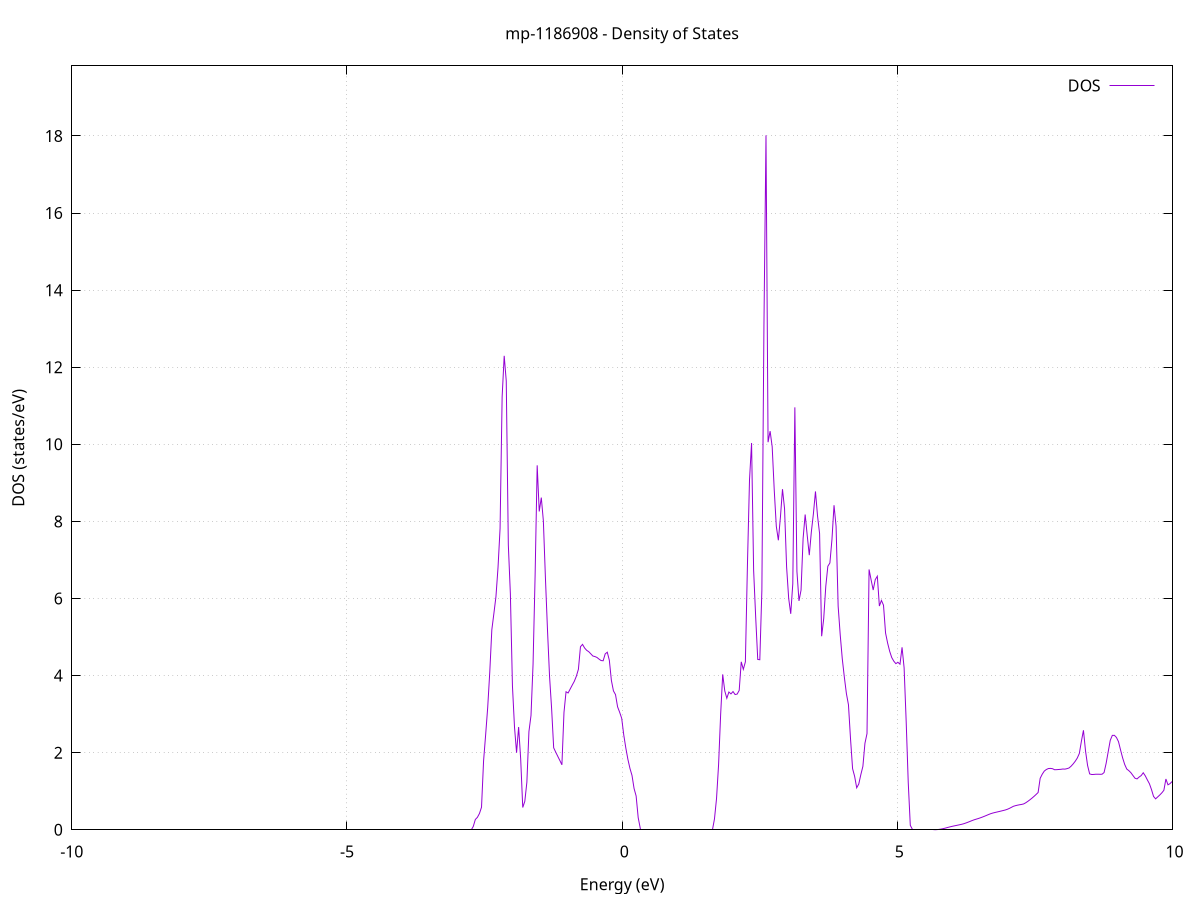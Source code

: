 set title 'mp-1186908 - Density of States'
set xlabel 'Energy (eV)'
set ylabel 'DOS (states/eV)'
set grid
set xrange [-10:10]
set yrange [0:19.818]
set xzeroaxis lt -1
set terminal png size 800,600
set output 'mp-1186908_dos_gnuplot.png'
plot '-' using 1:2 with lines title 'DOS'
-44.993200 0.000000
-44.955700 0.000000
-44.918300 0.000000
-44.880800 0.000000
-44.843400 0.000000
-44.805900 0.000000
-44.768400 0.000000
-44.731000 0.000000
-44.693500 0.000000
-44.656100 0.000000
-44.618600 0.000000
-44.581200 0.000000
-44.543700 0.000000
-44.506300 0.000000
-44.468800 0.000000
-44.431300 0.000000
-44.393900 0.000000
-44.356400 0.000000
-44.319000 0.000000
-44.281500 0.000000
-44.244100 0.000000
-44.206600 0.000000
-44.169100 0.000000
-44.131700 0.000000
-44.094200 0.000000
-44.056800 0.000000
-44.019300 0.000000
-43.981900 0.000000
-43.944400 0.000000
-43.907000 0.000000
-43.869500 0.000000
-43.832000 0.000000
-43.794600 0.000000
-43.757100 0.000000
-43.719700 0.000000
-43.682200 0.000000
-43.644800 0.000000
-43.607300 0.000000
-43.569800 0.000000
-43.532400 0.000000
-43.494900 0.000000
-43.457500 0.000000
-43.420000 0.000000
-43.382600 0.000000
-43.345100 0.000000
-43.307700 0.000000
-43.270200 0.000000
-43.232700 0.000000
-43.195300 0.000000
-43.157800 0.000000
-43.120400 0.000000
-43.082900 0.000000
-43.045500 0.000000
-43.008000 0.000000
-42.970500 0.000000
-42.933100 0.000000
-42.895600 0.000000
-42.858200 0.000000
-42.820700 0.000000
-42.783300 0.000000
-42.745800 0.000000
-42.708400 0.000000
-42.670900 0.000000
-42.633400 0.000000
-42.596000 0.000000
-42.558500 0.000000
-42.521100 0.000000
-42.483600 0.000000
-42.446200 0.000000
-42.408700 0.000000
-42.371200 0.000000
-42.333800 0.000000
-42.296300 0.000000
-42.258900 0.000000
-42.221400 0.000000
-42.184000 0.000000
-42.146500 0.000000
-42.109100 0.000000
-42.071600 0.000000
-42.034100 0.000000
-41.996700 0.000000
-41.959200 0.000000
-41.921800 0.000000
-41.884300 0.000000
-41.846900 0.000000
-41.809400 0.000000
-41.771900 0.000000
-41.734500 0.000000
-41.697000 0.000000
-41.659600 0.000000
-41.622100 0.000000
-41.584700 295.175300
-41.547200 0.000000
-41.509700 0.000000
-41.472300 0.000000
-41.434800 0.000000
-41.397400 0.000000
-41.359900 0.000000
-41.322500 0.000000
-41.285000 0.000000
-41.247600 0.000000
-41.210100 0.000000
-41.172600 0.000000
-41.135200 0.000000
-41.097700 0.000000
-41.060300 0.000000
-41.022800 0.000000
-40.985400 0.000000
-40.947900 0.000000
-40.910400 0.000000
-40.873000 0.000000
-40.835500 0.000000
-40.798100 0.000000
-40.760600 0.000000
-40.723200 0.000000
-40.685700 0.000000
-40.648300 0.000000
-40.610800 0.000000
-40.573300 0.000000
-40.535900 0.000000
-40.498400 0.000000
-40.461000 0.000000
-40.423500 0.000000
-40.386100 0.000000
-40.348600 0.000000
-40.311100 0.000000
-40.273700 0.000000
-40.236200 0.000000
-40.198800 0.000000
-40.161300 0.000000
-40.123900 0.000000
-40.086400 0.000000
-40.049000 0.000000
-40.011500 0.000000
-39.974000 0.000000
-39.936600 0.000000
-39.899100 0.000000
-39.861700 0.000000
-39.824200 0.000000
-39.786800 0.000000
-39.749300 0.000000
-39.711800 0.000000
-39.674400 0.000000
-39.636900 0.000000
-39.599500 0.000000
-39.562000 0.000000
-39.524600 0.000000
-39.487100 0.000000
-39.449700 0.000000
-39.412200 0.000000
-39.374700 0.000000
-39.337300 0.000000
-39.299800 0.000000
-39.262400 0.000000
-39.224900 0.000000
-39.187500 0.000000
-39.150000 0.000000
-39.112500 0.000000
-39.075100 0.000000
-39.037600 0.000000
-39.000200 0.000000
-38.962700 0.000000
-38.925300 0.000000
-38.887800 0.000000
-38.850300 0.000000
-38.812900 0.000000
-38.775400 0.000000
-38.738000 0.000000
-38.700500 0.000000
-38.663100 0.000000
-38.625600 0.000000
-38.588200 0.000000
-38.550700 0.000000
-38.513200 0.000000
-38.475800 0.000000
-38.438300 0.000000
-38.400900 0.000000
-38.363400 0.000000
-38.326000 0.000000
-38.288500 0.000000
-38.251000 0.000000
-38.213600 0.000000
-38.176100 0.000000
-38.138700 0.000000
-38.101200 0.000000
-38.063800 0.000000
-38.026300 0.000000
-37.988900 0.000000
-37.951400 0.000000
-37.913900 0.000000
-37.876500 0.000000
-37.839000 0.000000
-37.801600 0.000000
-37.764100 0.000000
-37.726700 0.000000
-37.689200 0.000000
-37.651700 0.000000
-37.614300 0.000000
-37.576800 0.000000
-37.539400 0.000000
-37.501900 0.000000
-37.464500 0.000000
-37.427000 0.000000
-37.389600 0.000000
-37.352100 0.000000
-37.314600 0.000000
-37.277200 0.000000
-37.239700 0.000000
-37.202300 0.000000
-37.164800 0.000000
-37.127400 0.000000
-37.089900 0.000000
-37.052400 0.000000
-37.015000 0.000000
-36.977500 0.000000
-36.940100 0.000000
-36.902600 0.000000
-36.865200 0.000000
-36.827700 0.000000
-36.790300 0.000000
-36.752800 0.000000
-36.715300 0.000000
-36.677900 0.000000
-36.640400 0.000000
-36.603000 0.000000
-36.565500 0.000000
-36.528100 0.000000
-36.490600 0.000000
-36.453100 0.000000
-36.415700 0.000000
-36.378200 0.000000
-36.340800 0.000000
-36.303300 0.000000
-36.265900 0.000000
-36.228400 0.000000
-36.190900 0.000000
-36.153500 0.000000
-36.116000 0.000000
-36.078600 0.000000
-36.041100 0.000000
-36.003700 0.000000
-35.966200 0.000000
-35.928800 0.000000
-35.891300 0.000000
-35.853800 0.000000
-35.816400 0.000000
-35.778900 0.000000
-35.741500 0.000000
-35.704000 0.000000
-35.666600 0.000000
-35.629100 0.000000
-35.591600 0.000000
-35.554200 0.000000
-35.516700 0.000000
-35.479300 0.000000
-35.441800 0.000000
-35.404400 0.000000
-35.366900 0.000000
-35.329500 0.000000
-35.292000 0.000000
-35.254500 0.000000
-35.217100 0.000000
-35.179600 0.000000
-35.142200 0.000000
-35.104700 0.000000
-35.067300 0.000000
-35.029800 0.000000
-34.992300 0.000000
-34.954900 0.000000
-34.917400 0.000000
-34.880000 0.000000
-34.842500 0.000000
-34.805100 0.000000
-34.767600 0.000000
-34.730200 0.000000
-34.692700 0.000000
-34.655200 0.000000
-34.617800 0.000000
-34.580300 0.000000
-34.542900 0.000000
-34.505400 0.000000
-34.468000 0.000000
-34.430500 0.000000
-34.393000 0.000000
-34.355600 0.000000
-34.318100 0.000000
-34.280700 0.000000
-34.243200 0.000000
-34.205800 0.000000
-34.168300 0.000000
-34.130900 0.000000
-34.093400 0.000000
-34.055900 0.000000
-34.018500 0.000000
-33.981000 0.000000
-33.943600 0.000000
-33.906100 0.000000
-33.868700 0.000000
-33.831200 0.000000
-33.793700 0.000000
-33.756300 0.000000
-33.718800 0.000000
-33.681400 0.000000
-33.643900 0.000000
-33.606500 0.000000
-33.569000 0.000000
-33.531600 0.000000
-33.494100 0.000000
-33.456600 0.000000
-33.419200 0.000000
-33.381700 0.000000
-33.344300 0.000000
-33.306800 0.000000
-33.269400 0.000000
-33.231900 0.000000
-33.194400 0.000000
-33.157000 0.000000
-33.119500 0.000000
-33.082100 0.000000
-33.044600 0.000000
-33.007200 0.000000
-32.969700 0.000000
-32.932200 0.000000
-32.894800 0.000000
-32.857300 0.000000
-32.819900 0.000000
-32.782400 0.000000
-32.745000 0.000000
-32.707500 0.000000
-32.670100 0.000000
-32.632600 0.000000
-32.595100 0.000000
-32.557700 0.000000
-32.520200 0.000000
-32.482800 0.000000
-32.445300 0.000000
-32.407900 0.000000
-32.370400 0.000000
-32.332900 0.000000
-32.295500 0.000000
-32.258000 0.000000
-32.220600 0.000000
-32.183100 0.000000
-32.145700 0.000000
-32.108200 0.000000
-32.070800 0.000000
-32.033300 0.000000
-31.995800 0.000000
-31.958400 0.000000
-31.920900 0.000000
-31.883500 0.000000
-31.846000 0.000000
-31.808600 0.000000
-31.771100 0.000000
-31.733600 0.000000
-31.696200 0.000000
-31.658700 0.000000
-31.621300 0.000000
-31.583800 0.000000
-31.546400 0.000000
-31.508900 0.000000
-31.471500 0.000000
-31.434000 0.000000
-31.396500 0.000000
-31.359100 0.000000
-31.321600 0.000000
-31.284200 0.000000
-31.246700 0.000000
-31.209300 0.000000
-31.171800 0.000000
-31.134300 0.000000
-31.096900 0.000000
-31.059400 0.000000
-31.022000 0.000000
-30.984500 0.000000
-30.947100 0.000000
-30.909600 0.000000
-30.872200 0.000000
-30.834700 0.000000
-30.797200 0.000000
-30.759800 0.000000
-30.722300 0.000000
-30.684900 0.000000
-30.647400 0.000000
-30.610000 0.000000
-30.572500 0.000000
-30.535000 0.000000
-30.497600 0.000000
-30.460100 0.000000
-30.422700 0.000000
-30.385200 0.000000
-30.347800 0.000000
-30.310300 0.000000
-30.272800 0.000000
-30.235400 0.000000
-30.197900 0.000000
-30.160500 0.000000
-30.123000 0.000000
-30.085600 0.000000
-30.048100 0.000000
-30.010700 0.000000
-29.973200 0.000000
-29.935700 0.000000
-29.898300 0.000000
-29.860800 0.000000
-29.823400 0.000000
-29.785900 0.000000
-29.748500 0.000000
-29.711000 0.000000
-29.673500 0.000000
-29.636100 0.000000
-29.598600 0.000000
-29.561200 0.000000
-29.523700 0.000000
-29.486300 0.000000
-29.448800 0.000000
-29.411400 0.000000
-29.373900 0.000000
-29.336400 0.000000
-29.299000 0.000000
-29.261500 0.000000
-29.224100 0.000000
-29.186600 0.000000
-29.149200 0.000000
-29.111700 0.000000
-29.074200 0.000000
-29.036800 0.000000
-28.999300 0.000000
-28.961900 0.000000
-28.924400 0.000000
-28.887000 0.000000
-28.849500 0.000000
-28.812100 0.000000
-28.774600 0.000000
-28.737100 0.000000
-28.699700 0.000000
-28.662200 0.000000
-28.624800 0.000000
-28.587300 0.000000
-28.549900 0.000000
-28.512400 0.000000
-28.474900 0.000000
-28.437500 0.000000
-28.400000 0.000000
-28.362600 0.000000
-28.325100 0.000000
-28.287700 0.000000
-28.250200 0.000000
-28.212800 0.000000
-28.175300 0.000000
-28.137800 0.000000
-28.100400 0.000000
-28.062900 0.000000
-28.025500 0.000000
-27.988000 0.000000
-27.950600 0.000000
-27.913100 0.000000
-27.875600 0.000000
-27.838200 0.000000
-27.800700 0.000000
-27.763300 0.000000
-27.725800 0.000000
-27.688400 0.000000
-27.650900 0.000000
-27.613500 0.000000
-27.576000 0.000000
-27.538500 0.000000
-27.501100 0.000000
-27.463600 0.000000
-27.426200 0.000000
-27.388700 0.000000
-27.351300 0.000000
-27.313800 0.000000
-27.276300 0.000000
-27.238900 0.000000
-27.201400 0.000000
-27.164000 0.000000
-27.126500 0.000000
-27.089100 0.000000
-27.051600 0.000000
-27.014100 0.000000
-26.976700 0.000000
-26.939200 0.000000
-26.901800 0.000000
-26.864300 0.000000
-26.826900 0.000000
-26.789400 0.000000
-26.752000 0.000000
-26.714500 0.000000
-26.677000 0.000000
-26.639600 0.000000
-26.602100 0.000000
-26.564700 0.000000
-26.527200 0.000000
-26.489800 0.000000
-26.452300 0.000000
-26.414800 0.000000
-26.377400 0.000000
-26.339900 0.000000
-26.302500 0.000000
-26.265000 0.000000
-26.227600 0.000000
-26.190100 0.000000
-26.152700 0.000000
-26.115200 0.000000
-26.077700 0.000000
-26.040300 0.000000
-26.002800 0.000000
-25.965400 0.000000
-25.927900 0.000000
-25.890500 0.000000
-25.853000 0.000000
-25.815500 0.000000
-25.778100 0.000000
-25.740600 0.000000
-25.703200 0.000000
-25.665700 0.000000
-25.628300 0.000000
-25.590800 0.000000
-25.553400 0.000000
-25.515900 0.000000
-25.478400 0.000000
-25.441000 0.000000
-25.403500 0.000000
-25.366100 0.000000
-25.328600 0.000000
-25.291200 0.000000
-25.253700 0.000000
-25.216200 0.000000
-25.178800 0.000000
-25.141300 0.000000
-25.103900 0.000000
-25.066400 0.000000
-25.029000 0.000000
-24.991500 0.000000
-24.954100 0.000000
-24.916600 0.000000
-24.879100 0.000000
-24.841700 0.000000
-24.804200 0.000000
-24.766800 0.000000
-24.729300 0.000000
-24.691900 0.000000
-24.654400 0.000000
-24.616900 0.000000
-24.579500 0.000000
-24.542000 0.000000
-24.504600 0.000000
-24.467100 0.000000
-24.429700 0.000000
-24.392200 0.000000
-24.354700 0.000000
-24.317300 0.000000
-24.279800 0.000000
-24.242400 0.000000
-24.204900 0.000000
-24.167500 0.000000
-24.130000 0.000000
-24.092600 0.000000
-24.055100 0.000000
-24.017600 0.000000
-23.980200 0.000000
-23.942700 0.000000
-23.905300 0.000000
-23.867800 0.000000
-23.830400 0.000000
-23.792900 0.000000
-23.755400 0.000000
-23.718000 0.000000
-23.680500 0.000000
-23.643100 0.000000
-23.605600 0.000000
-23.568200 0.000000
-23.530700 0.000000
-23.493300 0.000000
-23.455800 0.000000
-23.418300 0.000000
-23.380900 0.000000
-23.343400 0.000000
-23.306000 0.000000
-23.268500 0.000000
-23.231100 0.000000
-23.193600 0.000000
-23.156100 0.000000
-23.118700 0.000000
-23.081200 0.000000
-23.043800 0.000000
-23.006300 0.000000
-22.968900 0.000000
-22.931400 0.000000
-22.894000 0.000000
-22.856500 0.000000
-22.819000 0.000000
-22.781600 0.000000
-22.744100 0.000000
-22.706700 0.000000
-22.669200 0.000000
-22.631800 0.000000
-22.594300 0.000000
-22.556800 0.000000
-22.519400 0.000000
-22.481900 0.000000
-22.444500 0.000000
-22.407000 0.000000
-22.369600 0.000000
-22.332100 0.000000
-22.294700 0.000000
-22.257200 0.000000
-22.219700 0.000000
-22.182300 0.000000
-22.144800 0.000000
-22.107400 0.000000
-22.069900 0.000000
-22.032500 0.000000
-21.995000 0.000000
-21.957500 0.000000
-21.920100 0.000000
-21.882600 0.000000
-21.845200 0.000000
-21.807700 0.000000
-21.770300 0.000000
-21.732800 0.000000
-21.695300 0.000000
-21.657900 0.000000
-21.620400 0.000000
-21.583000 0.000000
-21.545500 0.000000
-21.508100 0.000000
-21.470600 0.000000
-21.433200 0.000000
-21.395700 0.000000
-21.358200 0.000000
-21.320800 0.000000
-21.283300 0.000000
-21.245900 0.000000
-21.208400 0.000000
-21.171000 0.000000
-21.133500 0.000000
-21.096000 0.000000
-21.058600 0.000000
-21.021100 0.000000
-20.983700 0.000000
-20.946200 0.000000
-20.908800 0.000000
-20.871300 0.000000
-20.833900 0.000000
-20.796400 0.000000
-20.758900 0.000000
-20.721500 0.000000
-20.684000 0.000000
-20.646600 0.000000
-20.609100 0.000000
-20.571700 0.000000
-20.534200 0.000000
-20.496700 0.000000
-20.459300 0.000000
-20.421800 0.000000
-20.384400 0.000000
-20.346900 0.000000
-20.309500 0.000000
-20.272000 0.000000
-20.234600 0.000000
-20.197100 0.000000
-20.159600 0.000000
-20.122200 0.000000
-20.084700 0.000000
-20.047300 0.000000
-20.009800 0.000000
-19.972400 0.000000
-19.934900 0.000000
-19.897400 0.000000
-19.860000 0.000000
-19.822500 0.000000
-19.785100 0.000000
-19.747600 0.000000
-19.710200 0.000000
-19.672700 0.000000
-19.635300 0.000000
-19.597800 0.000000
-19.560300 0.000000
-19.522900 0.000000
-19.485400 0.000000
-19.448000 0.000000
-19.410500 0.000000
-19.373100 0.000000
-19.335600 0.000000
-19.298100 0.000000
-19.260700 0.000000
-19.223200 0.000000
-19.185800 0.000000
-19.148300 0.000000
-19.110900 0.000000
-19.073400 0.000000
-19.036000 0.000000
-18.998500 0.000000
-18.961000 0.000000
-18.923600 0.000000
-18.886100 0.000000
-18.848700 0.000000
-18.811200 0.000000
-18.773800 0.000000
-18.736300 0.000000
-18.698800 0.000000
-18.661400 0.000000
-18.623900 0.000000
-18.586500 0.000000
-18.549000 0.000000
-18.511600 0.000000
-18.474100 0.000000
-18.436600 0.000000
-18.399200 0.000000
-18.361700 0.000000
-18.324300 0.000000
-18.286800 0.000000
-18.249400 0.000000
-18.211900 0.000000
-18.174500 0.000000
-18.137000 0.000000
-18.099500 0.000000
-18.062100 0.000000
-18.024600 0.000000
-17.987200 0.000000
-17.949700 0.000000
-17.912300 0.000000
-17.874800 0.000000
-17.837300 0.000000
-17.799900 0.000000
-17.762400 0.000000
-17.725000 0.000000
-17.687500 0.000000
-17.650100 0.000000
-17.612600 0.000000
-17.575200 0.000000
-17.537700 0.000000
-17.500200 0.000000
-17.462800 0.000000
-17.425300 0.000000
-17.387900 0.000000
-17.350400 0.000000
-17.313000 0.000000
-17.275500 0.000000
-17.238000 0.000000
-17.200600 0.000000
-17.163100 0.000000
-17.125700 0.000000
-17.088200 0.000000
-17.050800 0.000000
-17.013300 0.000000
-16.975900 0.000000
-16.938400 0.000000
-16.900900 0.000000
-16.863500 0.000000
-16.826000 0.000000
-16.788600 0.000000
-16.751100 0.000000
-16.713700 0.000000
-16.676200 0.000000
-16.638700 0.000000
-16.601300 0.000000
-16.563800 0.000000
-16.526400 0.000000
-16.488900 0.000000
-16.451500 0.000000
-16.414000 0.000000
-16.376600 0.000000
-16.339100 0.000000
-16.301600 0.000000
-16.264200 0.000000
-16.226700 0.000000
-16.189300 0.000000
-16.151800 0.000000
-16.114400 0.000000
-16.076900 0.000000
-16.039400 0.000000
-16.002000 0.000000
-15.964500 0.000000
-15.927100 0.000000
-15.889600 0.000000
-15.852200 0.000000
-15.814700 0.000000
-15.777200 0.000000
-15.739800 0.000000
-15.702300 0.000000
-15.664900 0.000000
-15.627400 0.000000
-15.590000 0.000000
-15.552500 0.000000
-15.515100 0.000000
-15.477600 0.000000
-15.440100 0.000000
-15.402700 0.000000
-15.365200 0.000000
-15.327800 0.000000
-15.290300 0.000000
-15.252900 0.000000
-15.215400 0.000000
-15.177900 0.000000
-15.140500 0.000000
-15.103000 0.000000
-15.065600 0.000000
-15.028100 0.000000
-14.990700 0.000000
-14.953200 0.000000
-14.915800 0.000000
-14.878300 0.000000
-14.840800 0.000000
-14.803400 0.000000
-14.765900 0.000000
-14.728500 0.000000
-14.691000 0.000000
-14.653600 0.000000
-14.616100 0.000000
-14.578600 0.000000
-14.541200 0.000000
-14.503700 0.000000
-14.466300 0.000000
-14.428800 0.000000
-14.391400 0.000000
-14.353900 0.000000
-14.316500 0.000000
-14.279000 0.000000
-14.241500 0.000000
-14.204100 0.000000
-14.166600 0.000000
-14.129200 0.000000
-14.091700 0.000000
-14.054300 0.000000
-14.016800 0.000000
-13.979300 0.000000
-13.941900 0.000000
-13.904400 0.000000
-13.867000 0.000000
-13.829500 0.000000
-13.792100 0.000000
-13.754600 0.000000
-13.717200 0.000000
-13.679700 0.000000
-13.642200 0.000000
-13.604800 0.000000
-13.567300 0.000000
-13.529900 0.000000
-13.492400 0.000000
-13.455000 0.000000
-13.417500 0.000000
-13.380000 0.000000
-13.342600 0.000000
-13.305100 0.000000
-13.267700 0.000000
-13.230200 0.000000
-13.192800 0.000000
-13.155300 0.000000
-13.117900 0.000000
-13.080400 0.000000
-13.042900 0.000000
-13.005500 0.003200
-12.968000 0.561600
-12.930600 0.843300
-12.893100 1.108900
-12.855700 1.367700
-12.818200 1.672400
-12.780700 1.964100
-12.743300 2.355400
-12.705800 2.856500
-12.668400 3.433800
-12.630900 3.682200
-12.593500 3.889300
-12.556000 4.154000
-12.518500 4.506700
-12.481100 4.931300
-12.443600 5.440300
-12.406200 6.221800
-12.368700 7.460600
-12.331300 9.513300
-12.293800 11.879100
-12.256400 12.843300
-12.218900 13.002200
-12.181400 0.000000
-12.144000 0.000000
-12.106500 0.000000
-12.069100 0.000000
-12.031600 0.000000
-11.994200 0.000000
-11.956700 0.000000
-11.919200 0.000000
-11.881800 0.000000
-11.844300 0.000000
-11.806900 0.000000
-11.769400 0.000000
-11.732000 0.000000
-11.694500 0.000000
-11.657100 0.000000
-11.619600 0.000000
-11.582100 0.000000
-11.544700 0.000000
-11.507200 0.000000
-11.469800 0.000000
-11.432300 0.000000
-11.394900 0.000000
-11.357400 0.000000
-11.319900 0.000000
-11.282500 0.000000
-11.245000 0.000000
-11.207600 0.000000
-11.170100 0.000000
-11.132700 0.000000
-11.095200 0.000000
-11.057800 0.000000
-11.020300 0.000000
-10.982800 0.000000
-10.945400 0.000000
-10.907900 0.000000
-10.870500 0.000000
-10.833000 0.000000
-10.795600 0.000000
-10.758100 0.000000
-10.720600 0.000000
-10.683200 0.000000
-10.645700 0.000000
-10.608300 0.000000
-10.570800 0.000000
-10.533400 0.000000
-10.495900 0.000000
-10.458500 0.000000
-10.421000 0.000000
-10.383500 0.000000
-10.346100 0.000000
-10.308600 0.000000
-10.271200 0.000000
-10.233700 0.000000
-10.196300 0.000000
-10.158800 0.000000
-10.121300 0.000000
-10.083900 0.000000
-10.046400 0.000000
-10.009000 0.000000
-9.971500 0.000000
-9.934100 0.000000
-9.896600 0.000000
-9.859100 0.000000
-9.821700 0.000000
-9.784200 0.000000
-9.746800 0.000000
-9.709300 0.000000
-9.671900 0.000000
-9.634400 0.000000
-9.597000 0.000000
-9.559500 0.000000
-9.522000 0.000000
-9.484600 0.000000
-9.447100 0.000000
-9.409700 0.000000
-9.372200 0.000000
-9.334800 0.000000
-9.297300 0.000000
-9.259800 0.000000
-9.222400 0.000000
-9.184900 0.000000
-9.147500 0.000000
-9.110000 0.000000
-9.072600 0.000000
-9.035100 0.000000
-8.997700 0.000000
-8.960200 0.000000
-8.922700 0.000000
-8.885300 0.000000
-8.847800 0.000000
-8.810400 0.000000
-8.772900 0.000000
-8.735500 0.000000
-8.698000 0.000000
-8.660500 0.000000
-8.623100 0.000000
-8.585600 0.000000
-8.548200 0.000000
-8.510700 0.000000
-8.473300 0.000000
-8.435800 0.000000
-8.398400 0.000000
-8.360900 0.000000
-8.323400 0.000000
-8.286000 0.000000
-8.248500 0.000000
-8.211100 0.000000
-8.173600 0.000000
-8.136200 0.000000
-8.098700 0.000000
-8.061200 0.000000
-8.023800 0.000000
-7.986300 0.000000
-7.948900 0.000000
-7.911400 0.000000
-7.874000 0.000000
-7.836500 0.000000
-7.799100 0.000000
-7.761600 0.000000
-7.724100 0.000000
-7.686700 0.000000
-7.649200 0.000000
-7.611800 0.000000
-7.574300 0.000000
-7.536900 0.000000
-7.499400 0.000000
-7.461900 0.000000
-7.424500 0.000000
-7.387000 0.000000
-7.349600 0.000000
-7.312100 0.000000
-7.274700 0.000000
-7.237200 0.000000
-7.199700 0.000000
-7.162300 0.000000
-7.124800 0.000000
-7.087400 0.000000
-7.049900 0.000000
-7.012500 0.000000
-6.975000 0.000000
-6.937600 0.000000
-6.900100 0.000000
-6.862600 0.000000
-6.825200 0.000000
-6.787700 0.000000
-6.750300 0.000000
-6.712800 0.000000
-6.675400 0.000000
-6.637900 0.000000
-6.600400 0.000000
-6.563000 0.000000
-6.525500 0.000000
-6.488100 0.000000
-6.450600 0.000000
-6.413200 0.000000
-6.375700 0.000000
-6.338300 0.000000
-6.300800 0.000000
-6.263300 0.000000
-6.225900 0.000000
-6.188400 0.000000
-6.151000 0.000000
-6.113500 0.000000
-6.076100 0.000000
-6.038600 0.000000
-6.001100 0.000000
-5.963700 0.000000
-5.926200 0.000000
-5.888800 0.000000
-5.851300 0.000000
-5.813900 0.000000
-5.776400 0.000000
-5.739000 0.000000
-5.701500 0.000000
-5.664000 0.000000
-5.626600 0.000000
-5.589100 0.000000
-5.551700 0.000000
-5.514200 0.000000
-5.476800 0.000000
-5.439300 0.000000
-5.401800 0.000000
-5.364400 0.000000
-5.326900 0.000000
-5.289500 0.000000
-5.252000 0.000000
-5.214600 0.000000
-5.177100 0.000000
-5.139700 0.000000
-5.102200 0.000000
-5.064700 0.000000
-5.027300 0.000000
-4.989800 0.000000
-4.952400 0.000000
-4.914900 0.000000
-4.877500 0.000000
-4.840000 0.000000
-4.802500 0.000000
-4.765100 0.000000
-4.727600 0.000000
-4.690200 0.000000
-4.652700 0.000000
-4.615300 0.000000
-4.577800 0.000000
-4.540400 0.000000
-4.502900 0.000000
-4.465400 0.000000
-4.428000 0.000000
-4.390500 0.000000
-4.353100 0.000000
-4.315600 0.000000
-4.278200 0.000000
-4.240700 0.000000
-4.203200 0.000000
-4.165800 0.000000
-4.128300 0.000000
-4.090900 0.000000
-4.053400 0.000000
-4.016000 0.000000
-3.978500 0.000000
-3.941000 0.000000
-3.903600 0.000000
-3.866100 0.000000
-3.828700 0.000000
-3.791200 0.000000
-3.753800 0.000000
-3.716300 0.000000
-3.678900 0.000000
-3.641400 0.000000
-3.603900 0.000000
-3.566500 0.000000
-3.529000 0.000000
-3.491600 0.000000
-3.454100 0.000000
-3.416700 0.000000
-3.379200 0.000000
-3.341700 0.000000
-3.304300 0.000000
-3.266800 0.000000
-3.229400 0.000000
-3.191900 0.000000
-3.154500 0.000000
-3.117000 0.000000
-3.079600 0.000000
-3.042100 0.000000
-3.004600 0.000000
-2.967200 0.000000
-2.929700 0.000000
-2.892300 0.000000
-2.854800 0.000000
-2.817400 0.000000
-2.779900 0.000000
-2.742400 0.000000
-2.705000 0.086400
-2.667500 0.267300
-2.630100 0.322700
-2.592600 0.422700
-2.555200 0.585200
-2.517700 1.789100
-2.480300 2.464400
-2.442800 3.173800
-2.405300 4.091100
-2.367900 5.188400
-2.330400 5.612500
-2.293000 6.048600
-2.255500 6.801000
-2.218100 7.817700
-2.180600 11.232200
-2.143100 12.296300
-2.105700 11.641600
-2.068200 7.395400
-2.030800 6.119100
-1.993300 3.731700
-1.955900 2.664500
-1.918400 2.000000
-1.881000 2.666200
-1.843500 1.834200
-1.806000 0.578000
-1.768600 0.738400
-1.731100 1.234600
-1.693700 2.547900
-1.656200 2.964500
-1.618800 4.293500
-1.581300 6.604700
-1.543800 9.455100
-1.506400 8.258400
-1.468900 8.617700
-1.431500 8.015800
-1.394000 6.532800
-1.356600 5.190100
-1.319100 3.980500
-1.281600 3.144900
-1.244200 2.126600
-1.206700 2.013100
-1.169300 1.904500
-1.131800 1.796900
-1.094400 1.685200
-1.056900 3.042500
-1.019500 3.580200
-0.982000 3.549200
-0.944500 3.650800
-0.907100 3.752300
-0.869600 3.850200
-0.832200 3.983500
-0.794700 4.163900
-0.757300 4.748800
-0.719800 4.809900
-0.682300 4.716900
-0.644900 4.656300
-0.607400 4.620500
-0.570000 4.565500
-0.532500 4.508300
-0.495100 4.494000
-0.457600 4.470800
-0.420200 4.427700
-0.382700 4.390400
-0.345200 4.384700
-0.307800 4.562800
-0.270300 4.606900
-0.232900 4.398900
-0.195400 3.873500
-0.158000 3.602600
-0.120500 3.506200
-0.083000 3.190100
-0.045600 3.049500
-0.008100 2.891000
0.029300 2.459900
0.066800 2.121500
0.104200 1.829700
0.141700 1.593000
0.179100 1.409700
0.216600 1.070700
0.254100 0.876500
0.291500 0.316800
0.329000 0.000000
0.366400 0.000000
0.403900 0.000000
0.441300 0.000000
0.478800 0.000000
0.516300 0.000000
0.553700 0.000000
0.591200 0.000000
0.628600 0.000000
0.666100 0.000000
0.703500 0.000000
0.741000 0.000000
0.778400 0.000000
0.815900 0.000000
0.853400 0.000000
0.890800 0.000000
0.928300 0.000000
0.965700 0.000000
1.003200 0.000000
1.040600 0.000000
1.078100 0.000000
1.115600 0.000000
1.153000 0.000000
1.190500 0.000000
1.227900 0.000000
1.265400 0.000000
1.302800 0.000000
1.340300 0.000000
1.377700 0.000000
1.415200 0.000000
1.452700 0.000000
1.490100 0.000000
1.527600 0.000000
1.565000 0.000000
1.602500 0.000000
1.639900 0.000000
1.677400 0.279900
1.714900 0.807300
1.752300 1.689000
1.789800 2.991600
1.827200 4.031000
1.864700 3.603000
1.902100 3.411800
1.939600 3.573700
1.977100 3.525300
2.014500 3.586100
2.052000 3.508900
2.089400 3.520100
2.126900 3.616000
2.164300 4.357300
2.201800 4.162000
2.239200 4.356000
2.276700 6.877000
2.314200 9.076000
2.351600 10.034500
2.389100 6.730300
2.426500 5.517000
2.464000 4.418400
2.501400 4.411400
2.538900 6.215100
2.576400 13.063300
2.613800 18.016400
2.651300 10.054900
2.688700 10.342000
2.726200 9.938100
2.763600 8.814100
2.801100 7.872900
2.838500 7.510400
2.876000 8.111300
2.913500 8.836800
2.950900 8.330800
2.988400 6.814200
3.025800 6.004300
3.063300 5.602700
3.100700 6.380600
3.138200 10.958500
3.175700 6.705400
3.213100 5.937500
3.250600 6.216600
3.288000 7.555500
3.325500 8.179200
3.362900 7.635000
3.400400 7.124500
3.437800 7.727200
3.475300 8.200000
3.512800 8.777600
3.550200 8.140400
3.587700 7.683800
3.625100 5.021200
3.662600 5.477900
3.700000 6.312800
3.737500 6.837100
3.775000 6.921600
3.812400 7.532800
3.849900 8.419900
3.887300 7.872300
3.924800 5.800700
3.962200 5.061800
3.999700 4.438200
4.037100 3.962800
4.074600 3.535100
4.112100 3.242900
4.149500 2.363600
4.187000 1.586000
4.224400 1.384800
4.261900 1.089100
4.299300 1.186300
4.336800 1.429300
4.374300 1.645000
4.411700 2.242600
4.449200 2.496000
4.486600 6.753500
4.524100 6.481400
4.561500 6.219700
4.599000 6.489400
4.636500 6.578800
4.673900 5.804600
4.711400 5.950000
4.748800 5.826200
4.786300 5.104000
4.823700 4.844600
4.861200 4.629900
4.898600 4.468100
4.936100 4.374100
4.973600 4.310200
5.011000 4.344300
5.048500 4.295500
5.085900 4.733400
5.123400 4.201900
5.160800 2.814100
5.198300 1.232000
5.235800 0.114900
5.273200 0.000000
5.310700 0.000000
5.348100 0.000000
5.385600 0.000000
5.423000 0.000000
5.460500 0.000000
5.497900 0.000000
5.535400 0.000000
5.572900 0.000000
5.610300 0.000000
5.647800 0.000000
5.685200 0.001000
5.722700 0.004500
5.760100 0.010500
5.797600 0.018900
5.835100 0.029800
5.872500 0.043100
5.910000 0.058400
5.947400 0.072200
5.984900 0.085200
6.022300 0.097400
6.059800 0.108700
6.097200 0.119800
6.134700 0.131300
6.172200 0.143200
6.209600 0.158000
6.247100 0.176400
6.284500 0.196600
6.322000 0.217800
6.359400 0.239500
6.396900 0.259200
6.434400 0.275900
6.471800 0.292100
6.509300 0.310400
6.546700 0.330200
6.584200 0.351400
6.621600 0.373400
6.659100 0.396300
6.696500 0.417400
6.734000 0.433800
6.771500 0.447600
6.808900 0.460000
6.846400 0.472500
6.883800 0.485400
6.921300 0.498700
6.958700 0.512300
6.996200 0.529800
7.033700 0.553400
7.071100 0.580400
7.108600 0.608700
7.146000 0.625400
7.183500 0.638100
7.220900 0.649000
7.258400 0.657800
7.295900 0.671000
7.333300 0.700400
7.370800 0.737000
7.408200 0.776800
7.445700 0.819700
7.483100 0.865600
7.520600 0.914700
7.558000 0.966400
7.595500 1.334700
7.633000 1.441400
7.670400 1.522800
7.707900 1.563800
7.745300 1.588600
7.782800 1.592700
7.820200 1.584600
7.857700 1.557500
7.895200 1.559700
7.932600 1.564100
7.970100 1.568200
8.007500 1.576200
8.045000 1.573500
8.082400 1.585400
8.119900 1.603300
8.157300 1.649400
8.194800 1.708500
8.232300 1.777100
8.269700 1.860200
8.307200 1.979800
8.344600 2.295500
8.382100 2.581500
8.419500 2.047000
8.457000 1.669000
8.494500 1.450100
8.531900 1.433800
8.569400 1.435300
8.606800 1.441400
8.644300 1.441600
8.681700 1.439700
8.719200 1.440500
8.756600 1.484600
8.794100 1.723000
8.831600 2.023800
8.869000 2.319800
8.906500 2.448700
8.943900 2.450500
8.981400 2.395100
9.018800 2.285800
9.056300 2.070200
9.093800 1.865800
9.131200 1.695300
9.168700 1.576200
9.206100 1.534400
9.243600 1.481800
9.281000 1.409000
9.318500 1.337700
9.355900 1.319900
9.393400 1.367900
9.430900 1.405900
9.468300 1.479200
9.505800 1.398300
9.543200 1.294000
9.580700 1.194000
9.618100 1.044300
9.655600 0.865500
9.693100 0.802600
9.730500 0.851600
9.768000 0.901300
9.805400 0.956700
9.842900 1.023200
9.880300 1.317100
9.917800 1.166400
9.955200 1.197700
9.992700 1.250400
10.030200 1.297300
10.067600 1.342100
10.105100 1.383800
10.142500 1.419400
10.180000 1.478200
10.217400 1.548200
10.254900 1.649700
10.292400 1.777500
10.329800 1.943900
10.367300 2.173700
10.404700 2.405300
10.442200 2.379200
10.479600 2.272300
10.517100 2.251500
10.554600 2.225300
10.592000 2.207700
10.629500 2.224300
10.666900 2.238100
10.704400 2.329300
10.741800 2.415400
10.779300 2.518400
10.816700 2.647000
10.854200 2.919300
10.891700 3.179900
10.929100 3.243400
10.966600 3.109800
11.004000 3.002800
11.041500 2.911400
11.078900 2.770700
11.116400 2.635900
11.153900 2.570400
11.191300 2.563800
11.228800 2.600900
11.266200 2.763600
11.303700 2.627200
11.341100 2.723300
11.378600 2.926500
11.416000 3.040000
11.453500 2.827800
11.491000 2.652500
11.528400 2.718100
11.565900 2.328800
11.603300 2.168900
11.640800 1.929200
11.678200 1.830900
11.715700 1.803800
11.753200 2.022500
11.790600 2.061800
11.828100 2.156200
11.865500 2.271900
11.903000 2.667800
11.940400 2.851400
11.977900 3.092100
12.015300 3.380400
12.052800 4.024000
12.090300 4.632000
12.127700 4.830900
12.165200 4.563600
12.202600 4.010600
12.240100 3.636700
12.277500 3.090400
12.315000 3.083700
12.352500 3.328600
12.389900 3.493100
12.427400 3.532800
12.464800 3.496100
12.502300 3.506300
12.539700 3.473400
12.577200 3.294400
12.614600 2.920100
12.652100 2.498400
12.689600 2.134900
12.727000 1.904600
12.764500 1.710900
12.801900 1.556900
12.839400 1.413100
12.876800 1.397200
12.914300 1.544100
12.951800 1.767800
12.989200 2.025000
13.026700 2.268900
13.064100 2.518700
13.101600 2.891800
13.139000 3.363300
13.176500 3.543300
13.214000 3.459600
13.251400 3.006800
13.288900 2.858400
13.326300 2.775700
13.363800 2.441500
13.401200 2.550600
13.438700 2.394600
13.476100 2.344100
13.513600 2.397900
13.551100 2.429000
13.588500 2.612000
13.626000 2.932700
13.663400 3.256100
13.700900 3.578900
13.738300 4.078500
13.775800 4.856000
13.813300 4.729400
13.850700 4.502300
13.888200 3.563900
13.925600 2.948100
13.963100 2.675900
14.000500 2.482800
14.038000 1.983300
14.075400 1.669300
14.112900 1.413300
14.150400 1.250500
14.187800 1.222500
14.225300 1.256100
14.262700 1.348800
14.300200 1.561000
14.337600 1.581900
14.375100 1.714100
14.412600 1.924500
14.450000 1.871500
14.487500 1.994900
14.524900 2.437400
14.562400 2.687200
14.599800 2.797900
14.637300 3.036300
14.674700 2.930200
14.712200 2.906500
14.749700 3.000000
14.787100 3.017500
14.824600 3.027000
14.862000 3.094400
14.899500 3.178600
14.936900 3.248600
14.974400 3.303700
15.011900 3.409200
15.049300 4.042000
15.086800 3.633700
15.124200 3.365800
15.161700 3.608600
15.199100 3.261000
15.236600 3.013500
15.274000 2.737100
15.311500 2.537300
15.349000 2.412700
15.386400 2.307600
15.423900 2.221700
15.461300 2.201400
15.498800 2.306900
15.536200 2.512200
15.573700 2.261000
15.611200 1.810300
15.648600 1.650900
15.686100 1.530000
15.723500 1.364400
15.761000 1.193600
15.798400 1.096600
15.835900 1.042900
15.873300 1.018000
15.910800 1.032500
15.948300 1.119100
15.985700 1.247900
16.023200 1.479500
16.060600 1.772700
16.098100 1.981300
16.135500 2.173200
16.173000 2.398400
16.210500 2.649500
16.247900 2.927300
16.285400 3.093300
16.322800 3.065000
16.360300 3.154100
16.397700 2.992200
16.435200 2.840600
16.472700 2.681400
16.510100 2.505500
16.547600 2.320300
16.585000 2.101100
16.622500 1.979300
16.659900 2.087200
16.697400 2.346400
16.734800 2.656700
16.772300 2.806300
16.809800 2.932100
16.847200 2.831600
16.884700 2.874800
16.922100 2.971500
16.959600 3.121500
16.997000 3.350200
17.034500 3.336200
17.072000 3.300600
17.109400 3.275700
17.146900 3.247800
17.184300 3.222400
17.221800 3.130600
17.259200 3.338400
17.296700 3.548500
17.334100 3.746000
17.371600 3.835600
17.409100 3.819100
17.446500 3.717500
17.484000 3.651100
17.521400 3.117400
17.558900 2.556300
17.596300 2.264300
17.633800 2.081800
17.671300 1.942800
17.708700 1.829300
17.746200 1.732000
17.783600 1.685000
17.821100 1.661600
17.858500 1.671500
17.896000 1.732900
17.933400 1.776400
17.970900 1.843900
18.008400 1.891000
18.045800 1.914500
18.083300 1.925600
18.120700 1.943100
18.158200 2.010100
18.195600 2.107900
18.233100 1.934900
18.270600 1.911900
18.308000 1.893700
18.345500 1.881800
18.382900 1.883200
18.420400 1.921600
18.457800 2.203300
18.495300 2.232600
18.532700 2.190800
18.570200 2.112500
18.607700 2.018900
18.645100 2.203800
18.682600 1.927900
18.720000 1.821300
18.757500 1.731200
18.794900 1.710700
18.832400 1.696600
18.869900 1.718800
18.907300 1.747600
18.944800 1.775600
18.982200 1.840100
19.019700 1.888400
19.057100 1.973600
19.094600 2.105200
19.132100 2.234100
19.169500 2.331300
19.207000 2.434700
19.244400 2.585400
19.281900 2.543300
19.319300 2.589900
19.356800 2.667800
19.394200 2.760600
19.431700 2.948200
19.469200 3.305300
19.506600 4.282000
19.544100 5.384100
19.581500 3.996400
19.619000 3.268900
19.656400 3.053100
19.693900 3.011900
19.731400 2.989000
19.768800 2.956100
19.806300 2.918500
19.843700 2.813600
19.881200 2.716500
19.918600 2.744500
19.956100 2.822400
19.993500 2.940500
20.031000 3.114900
20.068500 3.472500
20.105900 3.497200
20.143400 3.615200
20.180800 3.382300
20.218300 3.364200
20.255700 3.344300
20.293200 3.342700
20.330700 3.244600
20.368100 2.831700
20.405600 2.461600
20.443000 2.205800
20.480500 2.035900
20.517900 1.973300
20.555400 1.967800
20.592800 1.960900
20.630300 2.146900
20.667800 2.683600
20.705200 3.104400
20.742700 2.997200
20.780100 2.955300
20.817600 2.852900
20.855000 2.868100
20.892500 2.791700
20.930000 2.731600
20.967400 2.585700
21.004900 2.657200
21.042300 2.714600
21.079800 2.709600
21.117200 2.704400
21.154700 2.693800
21.192100 2.800700
21.229600 2.940500
21.267100 2.990700
21.304500 3.129200
21.342000 3.138600
21.379400 3.200800
21.416900 3.136600
21.454300 3.332000
21.491800 3.409300
21.529300 3.575100
21.566700 3.882200
21.604200 4.198900
21.641600 4.257100
21.679100 4.171200
21.716500 3.886900
21.754000 3.705500
21.791500 3.683400
21.828900 3.341300
21.866400 3.135800
21.903800 2.924300
21.941300 2.692700
21.978700 2.402600
22.016200 2.192200
22.053600 2.131300
22.091100 2.087500
22.128600 2.132800
22.166000 2.243800
22.203500 2.318500
22.240900 2.363300
22.278400 2.471500
22.315800 2.546800
22.353300 2.585200
22.390800 2.656300
22.428200 2.740000
22.465700 2.831500
22.503100 2.821300
22.540600 2.793300
22.578000 2.847200
22.615500 2.960100
22.652900 3.044000
22.690400 3.086400
22.727900 3.148600
22.765300 3.169800
22.802800 3.143600
22.840200 3.066400
22.877700 3.030800
22.915100 2.994200
22.952600 2.943900
22.990100 2.866700
23.027500 2.786300
23.065000 2.699400
23.102400 2.658200
23.139900 2.610300
23.177300 2.501800
23.214800 2.439900
23.252200 2.448300
23.289700 2.379700
23.327200 2.316700
23.364600 2.282900
23.402100 2.295000
23.439500 2.298200
23.477000 2.308600
23.514400 2.312100
23.551900 2.378200
23.589400 2.438400
23.626800 2.505500
23.664300 2.571200
23.701700 2.417700
23.739200 2.366400
23.776600 2.352900
23.814100 2.472200
23.851500 2.628100
23.889000 2.780800
23.926500 2.939500
23.963900 3.037900
24.001400 3.122800
24.038800 3.226800
24.076300 3.355200
24.113700 3.464000
24.151200 3.544000
24.188700 3.584400
24.226100 3.670800
24.263600 3.704800
24.301000 3.728300
24.338500 3.639900
24.375900 3.624700
24.413400 3.720400
24.450800 3.873300
24.488300 4.133200
24.525800 4.339300
24.563200 4.248900
24.600700 4.378100
24.638100 4.450300
24.675600 4.312400
24.713000 4.147900
24.750500 4.078000
24.788000 4.683800
24.825400 4.308600
24.862900 4.001700
24.900300 3.716200
24.937800 3.286500
24.975200 3.063600
25.012700 2.734900
25.050200 2.747200
25.087600 2.893200
25.125100 2.908300
25.162500 2.882900
25.200000 2.852300
25.237400 2.794900
25.274900 2.687500
25.312300 2.543300
25.349800 2.297200
25.387300 2.179100
25.424700 2.164900
25.462200 2.259700
25.499600 2.315500
25.537100 2.398200
25.574500 2.593700
25.612000 2.715300
25.649500 2.795600
25.686900 2.880600
25.724400 2.929800
25.761800 2.765800
25.799300 2.498000
25.836700 2.240800
25.874200 2.002200
25.911600 1.834800
25.949100 1.831000
25.986600 1.897100
26.024000 1.741200
26.061500 1.166800
26.098900 0.975900
26.136400 0.900900
26.173800 0.829100
26.211300 0.938200
26.248800 0.888100
26.286200 0.729400
26.323700 0.502100
26.361100 0.333800
26.398600 0.198800
26.436000 0.091000
26.473500 0.024800
26.510900 0.000200
26.548400 0.000000
26.585900 0.000000
26.623300 0.000000
26.660800 0.000000
26.698200 0.000000
26.735700 0.000000
26.773100 0.000000
26.810600 0.000000
26.848100 0.000000
26.885500 0.000000
26.923000 0.000000
26.960400 0.000000
26.997900 0.000000
27.035300 0.000000
27.072800 0.000000
27.110200 0.000000
27.147700 0.000000
27.185200 0.000000
27.222600 0.000000
27.260100 0.000000
27.297500 0.000000
27.335000 0.000000
27.372400 0.000000
27.409900 0.000000
27.447400 0.000000
27.484800 0.000000
27.522300 0.000000
27.559700 0.000000
27.597200 0.000000
27.634600 0.000000
27.672100 0.000000
27.709600 0.000000
27.747000 0.000000
27.784500 0.000000
27.821900 0.000000
27.859400 0.000000
27.896800 0.000000
27.934300 0.000000
27.971700 0.000000
28.009200 0.000000
28.046700 0.000000
28.084100 0.000000
28.121600 0.000000
28.159000 0.000000
28.196500 0.000000
28.233900 0.000000
28.271400 0.000000
28.308900 0.000000
28.346300 0.000000
28.383800 0.000000
28.421200 0.000000
28.458700 0.000000
28.496100 0.000000
28.533600 0.000000
28.571000 0.000000
28.608500 0.000000
28.646000 0.000000
28.683400 0.000000
28.720900 0.000000
28.758300 0.000000
28.795800 0.000000
28.833200 0.000000
28.870700 0.000000
28.908200 0.000000
28.945600 0.000000
28.983100 0.000000
29.020500 0.000000
29.058000 0.000000
29.095400 0.000000
29.132900 0.000000
29.170300 0.000000
29.207800 0.000000
29.245300 0.000000
29.282700 0.000000
29.320200 0.000000
29.357600 0.000000
29.395100 0.000000
29.432500 0.000000
29.470000 0.000000
29.507500 0.000000
29.544900 0.000000
29.582400 0.000000
29.619800 0.000000
29.657300 0.000000
29.694700 0.000000
29.732200 0.000000
29.769600 0.000000
29.807100 0.000000
29.844600 0.000000
29.882000 0.000000
29.919500 0.000000
e
